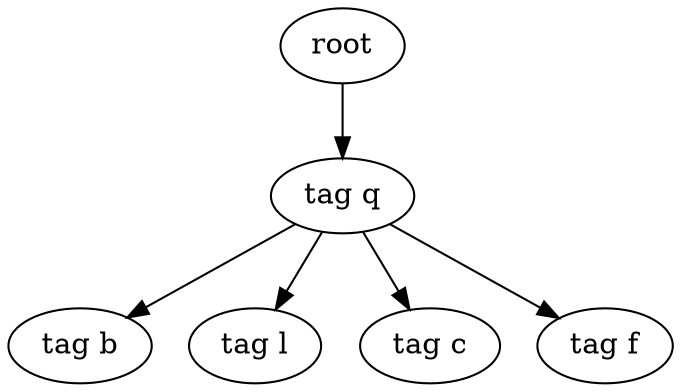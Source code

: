 digraph Tree{
0[label="root"];
0->00
00[label="tag q"];
00->000
000[label="tag b"];
00->001
001[label="tag l"];
00->002
002[label="tag c"];
00->003
003[label="tag f"];
}
